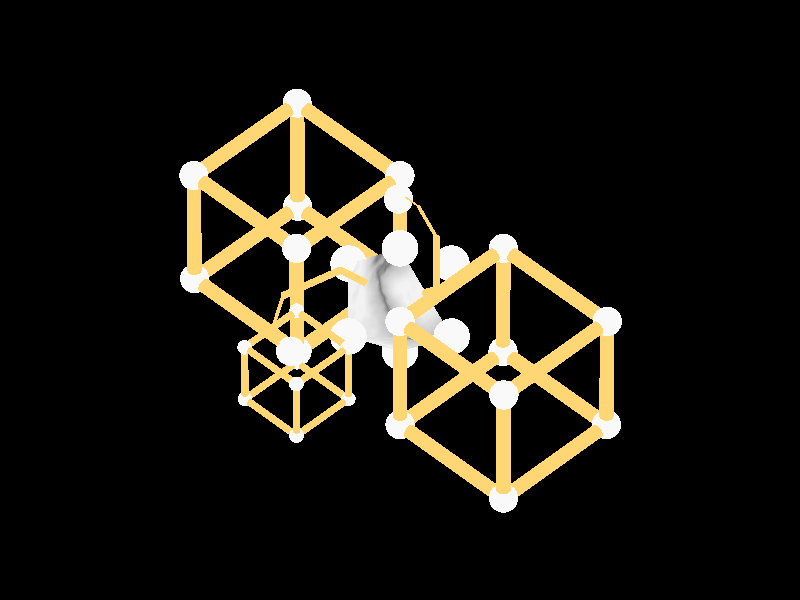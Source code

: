 // Visualing Topology
// Miguels Topology Master

#include "colors.inc" 
#include "textures.inc" 
#include "glass.inc" 
#include "golds.inc" 
#include "metals.inc" 

background { color Black } 

camera { 
  ultra_wide_angle 
  location <-200, 282.843, 200>   
  look_at <0, 0, 0>     right x*image_width/image_height
angle 1.5708
} 

light_source {
<10, 10, 10>   
color rgb <0.5, 0.5, 0.5>
} 

sphere {
<0, 0, 0>   0.25

 texture{ T_Chrome_5A
         finish { phong 1 }
       }

rotate <0, 0, -clock*360>
}

sphere {
<1, 0, 0>   0.25

 texture{ T_Chrome_5A
         finish { phong 1 }
       }

rotate <0, 0, -clock*360>
}

sphere {
<0, 1, 0>   0.25

 texture{ T_Chrome_5A
         finish { phong 1 }
       }

rotate <0, 0, -clock*360>
}

sphere {
<0, 0, 1>   0.25

 texture{ T_Chrome_5A
         finish { phong 1 }
       }

rotate <0, 0, -clock*360>
}

sphere {
<-1, 0, 0>   0.25

 texture{ T_Chrome_5A
         finish { phong 1 }
       }

rotate <0, 0, -clock*360>
}

sphere {
<0, -1, 0>   0.25

 texture{ T_Chrome_5A
         finish { phong 1 }
       }

rotate <0, 0, -clock*360>
}

sphere {
<0, 0, -1>   0.25

 texture{ T_Chrome_5A
         finish { phong 1 }
       }

rotate <0, 0, -clock*360>
}

polygon {
3
<1, 0, 0>   <0, 1, 0>   <0, 0, 1>   texture{ 
         pigment{ White_Marble }
         finish { phong 1 }
         scale 2.0
       }
}

polygon {
3
<0, 1, 0>   <-1, 0, 0>   <0, 0, 1>   texture{ 
         pigment{ White_Marble }
         finish { phong 1 }
         scale 2.0
       }
}

polygon {
3
<-1, 0, 0>   <0, -1, 0>   <0, 0, 1>   texture{ 
         pigment{ White_Marble }
         finish { phong 1 }
         scale 2.0
       }
}

polygon {
3
<0, -1, 0>   <1, 0, 0>   <0, 0, 1>   texture{ 
         pigment{ White_Marble }
         finish { phong 1 }
         scale 2.0
       }
}

cylinder {
<-0.5, 0.5, 2.5>   <0.5, 0.5, 2.5>   0.05texture{ T_Gold_1A
         finish { phong 1 }
       }
}

cylinder {
<-0.5, -0.5, 2.5>   <-0.5, 0.5, 2.5>   0.05texture{ T_Gold_1A
         finish { phong 1 }
       }
}

cylinder {
<0.5, -0.5, 2.5>   <-0.5, -0.5, 2.5>   0.05texture{ T_Gold_1A
         finish { phong 1 }
       }
}

cylinder {
<0.5, 0.5, 2.5>   <0.5, -0.5, 2.5>   0.05texture{ T_Gold_1A
         finish { phong 1 }
       }
}

cylinder {
<0.5, -0.5, 1.5>   <0.5, 0.5, 1.5>   0.05texture{ T_Gold_1A
         finish { phong 1 }
       }
}

cylinder {
<-0.5, -0.5, 1.5>   <0.5, -0.5, 1.5>   0.05texture{ T_Gold_1A
         finish { phong 1 }
       }
}

cylinder {
<-0.5, 0.5, 1.5>   <-0.5, -0.5, 1.5>   0.05texture{ T_Gold_1A
         finish { phong 1 }
       }
}

cylinder {
<0.5, 0.5, 1.5>   <-0.5, 0.5, 1.5>   0.05texture{ T_Gold_1A
         finish { phong 1 }
       }
}

cylinder {
<0.5, 0.5, 1.5>   <0.5, 0.5, 2.5>   0.05texture{ T_Gold_1A
         finish { phong 1 }
       }
}

cylinder {
<-0.5, 0.5, 1.5>   <-0.5, 0.5, 2.5>   0.05texture{ T_Gold_1A
         finish { phong 1 }
       }
}

cylinder {
<-0.5, -0.5, 1.5>   <-0.5, -0.5, 2.5>   0.05texture{ T_Gold_1A
         finish { phong 1 }
       }
}

cylinder {
<0.5, -0.5, 1.5>   <0.5, -0.5, 2.5>   0.05texture{ T_Gold_1A
         finish { phong 1 }
       }
}

sphere {
<0.5, 0.5, 2.5>   0.1

 texture{ T_Chrome_5A
         finish { phong 1 }
       }

rotate <0, 0, -clock*360>
}

sphere {
<-0.5, 0.5, 2.5>   0.1

 texture{ T_Chrome_5A
         finish { phong 1 }
       }

rotate <0, 0, -clock*360>
}

sphere {
<-0.5, -0.5, 2.5>   0.1

 texture{ T_Chrome_5A
         finish { phong 1 }
       }

rotate <0, 0, -clock*360>
}

sphere {
<0.5, -0.5, 2.5>   0.1

 texture{ T_Chrome_5A
         finish { phong 1 }
       }

rotate <0, 0, -clock*360>
}

sphere {
<0.5, 0.5, 1.5>   0.1

 texture{ T_Chrome_5A
         finish { phong 1 }
       }

rotate <0, 0, -clock*360>
}

sphere {
<-0.5, 0.5, 1.5>   0.1

 texture{ T_Chrome_5A
         finish { phong 1 }
       }

rotate <0, 0, -clock*360>
}

sphere {
<-0.5, -0.5, 1.5>   0.1

 texture{ T_Chrome_5A
         finish { phong 1 }
       }

rotate <0, 0, -clock*360>
}

sphere {
<0.5, -0.5, 1.5>   0.1

 texture{ T_Chrome_5A
         finish { phong 1 }
       }

rotate <0, 0, -clock*360>
}

cylinder {
<1, 1, 1>   <3, 1, 1>   0.1texture{ T_Gold_1A
         finish { phong 1 }
       }
}

cylinder {
<1, -1, 1>   <1, 1, 1>   0.1texture{ T_Gold_1A
         finish { phong 1 }
       }
}

cylinder {
<3, -1, 1>   <1, -1, 1>   0.1texture{ T_Gold_1A
         finish { phong 1 }
       }
}

cylinder {
<3, 1, 1>   <3, -1, 1>   0.1texture{ T_Gold_1A
         finish { phong 1 }
       }
}

cylinder {
<3, -1, -1>   <3, 1, -1>   0.1texture{ T_Gold_1A
         finish { phong 1 }
       }
}

cylinder {
<1, -1, -1>   <3, -1, -1>   0.1texture{ T_Gold_1A
         finish { phong 1 }
       }
}

cylinder {
<1, 1, -1>   <1, -1, -1>   0.1texture{ T_Gold_1A
         finish { phong 1 }
       }
}

cylinder {
<3, 1, -1>   <1, 1, -1>   0.1texture{ T_Gold_1A
         finish { phong 1 }
       }
}

cylinder {
<3, 1, -1>   <3, 1, 1>   0.1texture{ T_Gold_1A
         finish { phong 1 }
       }
}

cylinder {
<1, 1, -1>   <1, 1, 1>   0.1texture{ T_Gold_1A
         finish { phong 1 }
       }
}

cylinder {
<1, -1, -1>   <1, -1, 1>   0.1texture{ T_Gold_1A
         finish { phong 1 }
       }
}

cylinder {
<3, -1, -1>   <3, -1, 1>   0.1texture{ T_Gold_1A
         finish { phong 1 }
       }
}

sphere {
<3, 1, 1>   0.2

 texture{ T_Chrome_5A
         finish { phong 1 }
       }

rotate <0, 0, -clock*360>
}

sphere {
<1, 1, 1>   0.2

 texture{ T_Chrome_5A
         finish { phong 1 }
       }

rotate <0, 0, -clock*360>
}

sphere {
<1, -1, 1>   0.2

 texture{ T_Chrome_5A
         finish { phong 1 }
       }

rotate <0, 0, -clock*360>
}

sphere {
<3, -1, 1>   0.2

 texture{ T_Chrome_5A
         finish { phong 1 }
       }

rotate <0, 0, -clock*360>
}

sphere {
<3, 1, -1>   0.2

 texture{ T_Chrome_5A
         finish { phong 1 }
       }

rotate <0, 0, -clock*360>
}

sphere {
<1, 1, -1>   0.2

 texture{ T_Chrome_5A
         finish { phong 1 }
       }

rotate <0, 0, -clock*360>
}

sphere {
<1, -1, -1>   0.2

 texture{ T_Chrome_5A
         finish { phong 1 }
       }

rotate <0, 0, -clock*360>
}

sphere {
<3, -1, -1>   0.2

 texture{ T_Chrome_5A
         finish { phong 1 }
       }

rotate <0, 0, -clock*360>
}

cylinder {
<-3, 1, 1>   <-1, 1, 1>   0.1texture{ T_Gold_1A
         finish { phong 1 }
       }
}

cylinder {
<-3, -1, 1>   <-3, 1, 1>   0.1texture{ T_Gold_1A
         finish { phong 1 }
       }
}

cylinder {
<-1, -1, 1>   <-3, -1, 1>   0.1texture{ T_Gold_1A
         finish { phong 1 }
       }
}

cylinder {
<-1, 1, 1>   <-1, -1, 1>   0.1texture{ T_Gold_1A
         finish { phong 1 }
       }
}

cylinder {
<-1, -1, -1>   <-1, 1, -1>   0.1texture{ T_Gold_1A
         finish { phong 1 }
       }
}

cylinder {
<-3, -1, -1>   <-1, -1, -1>   0.1texture{ T_Gold_1A
         finish { phong 1 }
       }
}

cylinder {
<-3, 1, -1>   <-3, -1, -1>   0.1texture{ T_Gold_1A
         finish { phong 1 }
       }
}

cylinder {
<-1, 1, -1>   <-3, 1, -1>   0.1texture{ T_Gold_1A
         finish { phong 1 }
       }
}

cylinder {
<-1, 1, -1>   <-1, 1, 1>   0.1texture{ T_Gold_1A
         finish { phong 1 }
       }
}

cylinder {
<-3, 1, -1>   <-3, 1, 1>   0.1texture{ T_Gold_1A
         finish { phong 1 }
       }
}

cylinder {
<-3, -1, -1>   <-3, -1, 1>   0.1texture{ T_Gold_1A
         finish { phong 1 }
       }
}

cylinder {
<-1, -1, -1>   <-1, -1, 1>   0.1texture{ T_Gold_1A
         finish { phong 1 }
       }
}

sphere {
<-1, 1, 1>   0.2

 texture{ T_Chrome_5A
         finish { phong 1 }
       }

rotate <0, 0, -clock*360>
}

sphere {
<-3, 1, 1>   0.2

 texture{ T_Chrome_5A
         finish { phong 1 }
       }

rotate <0, 0, -clock*360>
}

sphere {
<-3, -1, 1>   0.2

 texture{ T_Chrome_5A
         finish { phong 1 }
       }

rotate <0, 0, -clock*360>
}

sphere {
<-1, -1, 1>   0.2

 texture{ T_Chrome_5A
         finish { phong 1 }
       }

rotate <0, 0, -clock*360>
}

sphere {
<-1, 1, -1>   0.2

 texture{ T_Chrome_5A
         finish { phong 1 }
       }

rotate <0, 0, -clock*360>
}

sphere {
<-3, 1, -1>   0.2

 texture{ T_Chrome_5A
         finish { phong 1 }
       }

rotate <0, 0, -clock*360>
}

sphere {
<-3, -1, -1>   0.2

 texture{ T_Chrome_5A
         finish { phong 1 }
       }

rotate <0, 0, -clock*360>
}

sphere {
<-1, -1, -1>   0.2

 texture{ T_Chrome_5A
         finish { phong 1 }
       }

rotate <0, 0, -clock*360>
}

cylinder {
<0, 0, 0>   <0.57735, 0.57735, 0.57735>   0.05texture{ T_Gold_1A
         finish { phong 1 }
       }
}

cylinder {
<0.57735, 0.57735, 0.57735>   <0.696923, 0.696923, 1.56295>   0.05texture{ T_Gold_1A
         finish { phong 1 }
       }
}

cylinder {
<0.696923, 0.696923, 1.56295>   <0.492799, 0.492799, 1.9712>   0.025texture{ T_Gold_1A
         finish { phong 1 }
       }
}

cylinder {
<0.492799, 0.492799, 1.9712>   <0.318568, 0.318568, 2.01347>   0.0125texture{ T_Gold_1A
         finish { phong 1 }
       }
}

cylinder {
<0.318568, 0.318568, 2.01347>   <0.2464, 0.2464, 1.9413>   0.00625texture{ T_Gold_1A
         finish { phong 1 }
       }
}

sphere {
<0.210315, 0.210315, 1.90522>   0.2

 texture{ T_Chrome_5A
         finish { phong 1 }
       }

rotate <0, 0, -clock*360>
}

cylinder {
<0, 0, 0>   <-0.707107, 0.707107, 0>   0.05texture{ T_Gold_1A
         finish { phong 1 }
       }
}

cylinder {
<-0.707107, 0.707107, 0>   <-0.707107, 1.70711, 0>   0.05texture{ T_Gold_1A
         finish { phong 1 }
       }
}

cylinder {
<-0.707107, 1.70711, 0>   <-0.353553, 2.06066, 0>   0.025texture{ T_Gold_1A
         finish { phong 1 }
       }
}

cylinder {
<-0.353553, 2.06066, 0>   <-0.103553, 2.06066, 0>   0.0125texture{ T_Gold_1A
         finish { phong 1 }
       }
}

cylinder {
<-0.103553, 2.06066, 0>   <-0.015165, 1.97227, 0>   0.00625texture{ T_Gold_1A
         finish { phong 1 }
       }
}

sphere {
<0.0290291, 1.92808, 0>   0.2

 texture{ T_Chrome_5A
         finish { phong 1 }
       }

rotate <0, 0, -clock*360>
}

